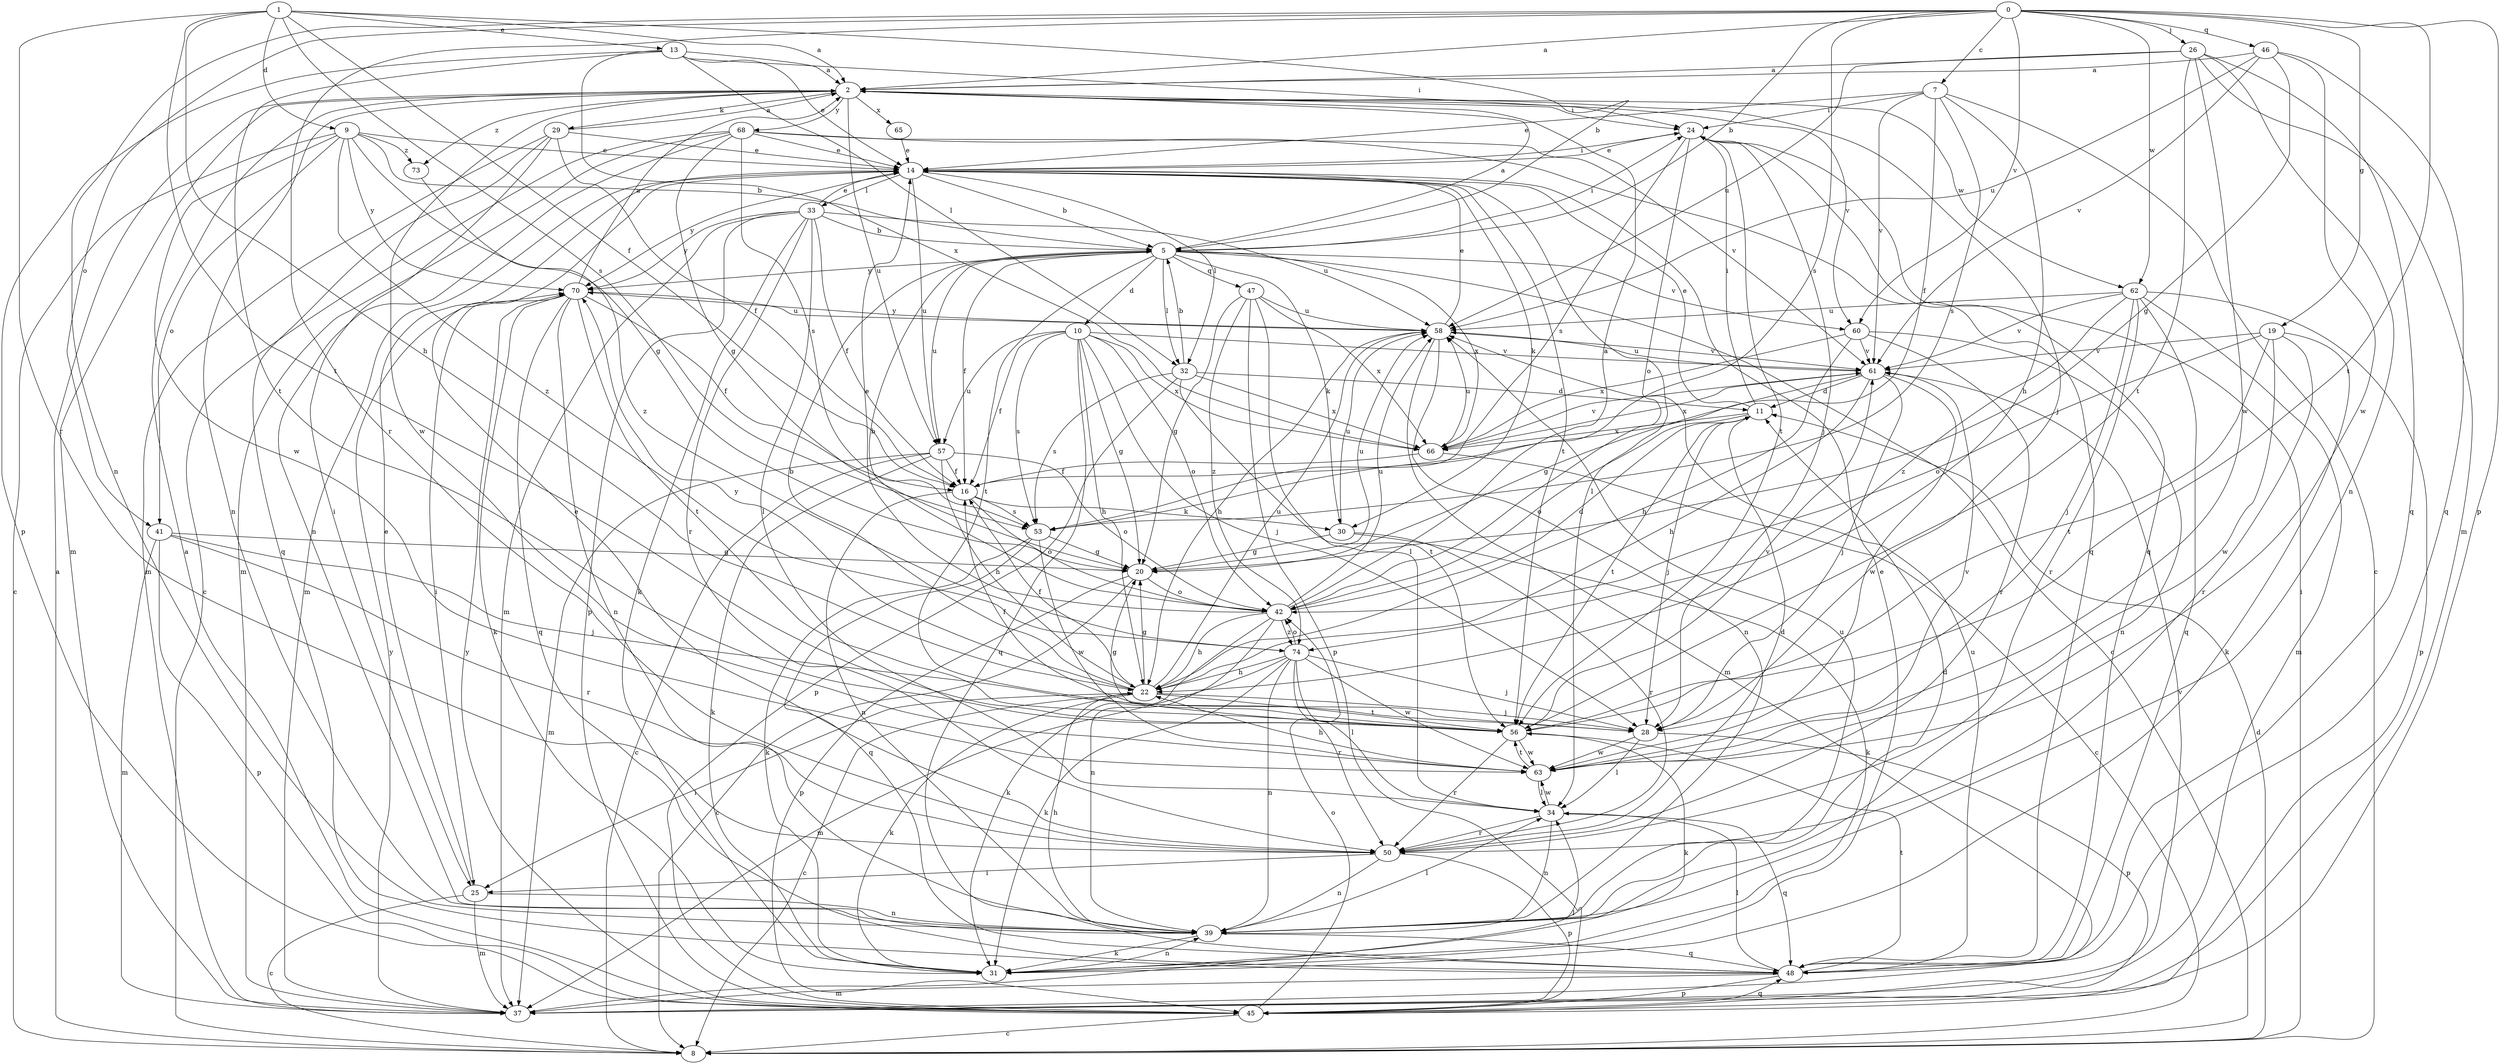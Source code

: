 strict digraph  {
0;
1;
2;
5;
7;
8;
9;
10;
11;
13;
14;
16;
19;
20;
22;
24;
25;
26;
28;
29;
30;
31;
32;
33;
34;
37;
39;
41;
42;
45;
46;
47;
48;
50;
53;
56;
57;
58;
60;
61;
62;
63;
65;
66;
68;
70;
73;
74;
0 -> 2  [label=a];
0 -> 5  [label=b];
0 -> 7  [label=c];
0 -> 19  [label=g];
0 -> 26  [label=j];
0 -> 39  [label=n];
0 -> 41  [label=o];
0 -> 45  [label=p];
0 -> 46  [label=q];
0 -> 50  [label=r];
0 -> 53  [label=s];
0 -> 56  [label=t];
0 -> 60  [label=v];
0 -> 62  [label=w];
1 -> 2  [label=a];
1 -> 5  [label=b];
1 -> 9  [label=d];
1 -> 13  [label=e];
1 -> 16  [label=f];
1 -> 22  [label=h];
1 -> 50  [label=r];
1 -> 53  [label=s];
1 -> 56  [label=t];
2 -> 24  [label=i];
2 -> 28  [label=j];
2 -> 29  [label=k];
2 -> 37  [label=m];
2 -> 39  [label=n];
2 -> 57  [label=u];
2 -> 60  [label=v];
2 -> 62  [label=w];
2 -> 63  [label=w];
2 -> 65  [label=x];
2 -> 68  [label=y];
2 -> 73  [label=z];
5 -> 2  [label=a];
5 -> 8  [label=c];
5 -> 10  [label=d];
5 -> 16  [label=f];
5 -> 24  [label=i];
5 -> 30  [label=k];
5 -> 32  [label=l];
5 -> 47  [label=q];
5 -> 56  [label=t];
5 -> 57  [label=u];
5 -> 60  [label=v];
5 -> 66  [label=x];
5 -> 70  [label=y];
7 -> 8  [label=c];
7 -> 14  [label=e];
7 -> 16  [label=f];
7 -> 22  [label=h];
7 -> 24  [label=i];
7 -> 53  [label=s];
7 -> 61  [label=v];
8 -> 2  [label=a];
8 -> 11  [label=d];
8 -> 24  [label=i];
9 -> 5  [label=b];
9 -> 8  [label=c];
9 -> 14  [label=e];
9 -> 20  [label=g];
9 -> 41  [label=o];
9 -> 63  [label=w];
9 -> 70  [label=y];
9 -> 73  [label=z];
9 -> 74  [label=z];
10 -> 16  [label=f];
10 -> 20  [label=g];
10 -> 22  [label=h];
10 -> 28  [label=j];
10 -> 42  [label=o];
10 -> 48  [label=q];
10 -> 53  [label=s];
10 -> 57  [label=u];
10 -> 61  [label=v];
10 -> 66  [label=x];
11 -> 14  [label=e];
11 -> 24  [label=i];
11 -> 28  [label=j];
11 -> 42  [label=o];
11 -> 56  [label=t];
11 -> 66  [label=x];
13 -> 2  [label=a];
13 -> 14  [label=e];
13 -> 24  [label=i];
13 -> 32  [label=l];
13 -> 45  [label=p];
13 -> 56  [label=t];
13 -> 66  [label=x];
14 -> 5  [label=b];
14 -> 24  [label=i];
14 -> 30  [label=k];
14 -> 32  [label=l];
14 -> 33  [label=l];
14 -> 34  [label=l];
14 -> 37  [label=m];
14 -> 56  [label=t];
14 -> 57  [label=u];
14 -> 70  [label=y];
16 -> 30  [label=k];
16 -> 39  [label=n];
16 -> 42  [label=o];
16 -> 53  [label=s];
19 -> 31  [label=k];
19 -> 42  [label=o];
19 -> 50  [label=r];
19 -> 56  [label=t];
19 -> 61  [label=v];
19 -> 63  [label=w];
20 -> 8  [label=c];
20 -> 42  [label=o];
20 -> 45  [label=p];
20 -> 58  [label=u];
22 -> 5  [label=b];
22 -> 8  [label=c];
22 -> 16  [label=f];
22 -> 20  [label=g];
22 -> 25  [label=i];
22 -> 28  [label=j];
22 -> 31  [label=k];
22 -> 56  [label=t];
22 -> 58  [label=u];
22 -> 70  [label=y];
24 -> 14  [label=e];
24 -> 28  [label=j];
24 -> 42  [label=o];
24 -> 48  [label=q];
24 -> 53  [label=s];
24 -> 56  [label=t];
25 -> 8  [label=c];
25 -> 14  [label=e];
25 -> 37  [label=m];
25 -> 39  [label=n];
26 -> 2  [label=a];
26 -> 37  [label=m];
26 -> 39  [label=n];
26 -> 48  [label=q];
26 -> 56  [label=t];
26 -> 58  [label=u];
26 -> 63  [label=w];
28 -> 16  [label=f];
28 -> 34  [label=l];
28 -> 45  [label=p];
28 -> 63  [label=w];
29 -> 2  [label=a];
29 -> 14  [label=e];
29 -> 16  [label=f];
29 -> 25  [label=i];
29 -> 37  [label=m];
29 -> 48  [label=q];
30 -> 20  [label=g];
30 -> 31  [label=k];
30 -> 50  [label=r];
30 -> 58  [label=u];
31 -> 14  [label=e];
31 -> 39  [label=n];
32 -> 5  [label=b];
32 -> 11  [label=d];
32 -> 45  [label=p];
32 -> 53  [label=s];
32 -> 56  [label=t];
32 -> 66  [label=x];
33 -> 5  [label=b];
33 -> 14  [label=e];
33 -> 16  [label=f];
33 -> 31  [label=k];
33 -> 34  [label=l];
33 -> 37  [label=m];
33 -> 45  [label=p];
33 -> 50  [label=r];
33 -> 58  [label=u];
33 -> 70  [label=y];
34 -> 39  [label=n];
34 -> 48  [label=q];
34 -> 50  [label=r];
34 -> 63  [label=w];
37 -> 34  [label=l];
37 -> 61  [label=v];
37 -> 70  [label=y];
39 -> 11  [label=d];
39 -> 22  [label=h];
39 -> 31  [label=k];
39 -> 34  [label=l];
39 -> 48  [label=q];
39 -> 58  [label=u];
41 -> 20  [label=g];
41 -> 28  [label=j];
41 -> 37  [label=m];
41 -> 45  [label=p];
41 -> 50  [label=r];
42 -> 2  [label=a];
42 -> 5  [label=b];
42 -> 11  [label=d];
42 -> 14  [label=e];
42 -> 22  [label=h];
42 -> 31  [label=k];
42 -> 39  [label=n];
42 -> 58  [label=u];
42 -> 74  [label=z];
45 -> 2  [label=a];
45 -> 8  [label=c];
45 -> 42  [label=o];
45 -> 48  [label=q];
45 -> 70  [label=y];
46 -> 2  [label=a];
46 -> 20  [label=g];
46 -> 48  [label=q];
46 -> 58  [label=u];
46 -> 61  [label=v];
46 -> 63  [label=w];
47 -> 20  [label=g];
47 -> 34  [label=l];
47 -> 45  [label=p];
47 -> 58  [label=u];
47 -> 66  [label=x];
47 -> 74  [label=z];
48 -> 34  [label=l];
48 -> 37  [label=m];
48 -> 45  [label=p];
48 -> 56  [label=t];
48 -> 58  [label=u];
50 -> 11  [label=d];
50 -> 14  [label=e];
50 -> 25  [label=i];
50 -> 39  [label=n];
50 -> 45  [label=p];
53 -> 20  [label=g];
53 -> 31  [label=k];
53 -> 48  [label=q];
53 -> 63  [label=w];
56 -> 20  [label=g];
56 -> 31  [label=k];
56 -> 50  [label=r];
56 -> 61  [label=v];
56 -> 63  [label=w];
57 -> 8  [label=c];
57 -> 16  [label=f];
57 -> 22  [label=h];
57 -> 31  [label=k];
57 -> 37  [label=m];
57 -> 42  [label=o];
58 -> 14  [label=e];
58 -> 22  [label=h];
58 -> 37  [label=m];
58 -> 39  [label=n];
58 -> 61  [label=v];
58 -> 70  [label=y];
60 -> 22  [label=h];
60 -> 39  [label=n];
60 -> 50  [label=r];
60 -> 61  [label=v];
60 -> 66  [label=x];
61 -> 11  [label=d];
61 -> 20  [label=g];
61 -> 22  [label=h];
61 -> 28  [label=j];
61 -> 58  [label=u];
61 -> 63  [label=w];
61 -> 66  [label=x];
62 -> 28  [label=j];
62 -> 37  [label=m];
62 -> 45  [label=p];
62 -> 48  [label=q];
62 -> 50  [label=r];
62 -> 58  [label=u];
62 -> 61  [label=v];
62 -> 74  [label=z];
63 -> 22  [label=h];
63 -> 34  [label=l];
63 -> 56  [label=t];
63 -> 61  [label=v];
65 -> 14  [label=e];
66 -> 8  [label=c];
66 -> 16  [label=f];
66 -> 58  [label=u];
66 -> 61  [label=v];
68 -> 8  [label=c];
68 -> 14  [label=e];
68 -> 20  [label=g];
68 -> 37  [label=m];
68 -> 39  [label=n];
68 -> 48  [label=q];
68 -> 53  [label=s];
68 -> 61  [label=v];
70 -> 2  [label=a];
70 -> 16  [label=f];
70 -> 25  [label=i];
70 -> 31  [label=k];
70 -> 39  [label=n];
70 -> 48  [label=q];
70 -> 56  [label=t];
70 -> 58  [label=u];
73 -> 74  [label=z];
74 -> 22  [label=h];
74 -> 28  [label=j];
74 -> 31  [label=k];
74 -> 34  [label=l];
74 -> 37  [label=m];
74 -> 39  [label=n];
74 -> 42  [label=o];
74 -> 50  [label=r];
74 -> 63  [label=w];
}
